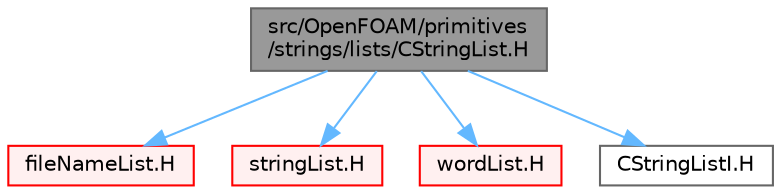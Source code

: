 digraph "src/OpenFOAM/primitives/strings/lists/CStringList.H"
{
 // LATEX_PDF_SIZE
  bgcolor="transparent";
  edge [fontname=Helvetica,fontsize=10,labelfontname=Helvetica,labelfontsize=10];
  node [fontname=Helvetica,fontsize=10,shape=box,height=0.2,width=0.4];
  Node1 [id="Node000001",label="src/OpenFOAM/primitives\l/strings/lists/CStringList.H",height=0.2,width=0.4,color="gray40", fillcolor="grey60", style="filled", fontcolor="black",tooltip=" "];
  Node1 -> Node2 [id="edge1_Node000001_Node000002",color="steelblue1",style="solid",tooltip=" "];
  Node2 [id="Node000002",label="fileNameList.H",height=0.2,width=0.4,color="red", fillcolor="#FFF0F0", style="filled",URL="$fileNameList_8H.html",tooltip=" "];
  Node1 -> Node101 [id="edge2_Node000001_Node000101",color="steelblue1",style="solid",tooltip=" "];
  Node101 [id="Node000101",label="stringList.H",height=0.2,width=0.4,color="red", fillcolor="#FFF0F0", style="filled",URL="$stringList_8H.html",tooltip=" "];
  Node1 -> Node102 [id="edge3_Node000001_Node000102",color="steelblue1",style="solid",tooltip=" "];
  Node102 [id="Node000102",label="wordList.H",height=0.2,width=0.4,color="red", fillcolor="#FFF0F0", style="filled",URL="$wordList_8H.html",tooltip=" "];
  Node1 -> Node103 [id="edge4_Node000001_Node000103",color="steelblue1",style="solid",tooltip=" "];
  Node103 [id="Node000103",label="CStringListI.H",height=0.2,width=0.4,color="grey40", fillcolor="white", style="filled",URL="$CStringListI_8H.html",tooltip=" "];
}
